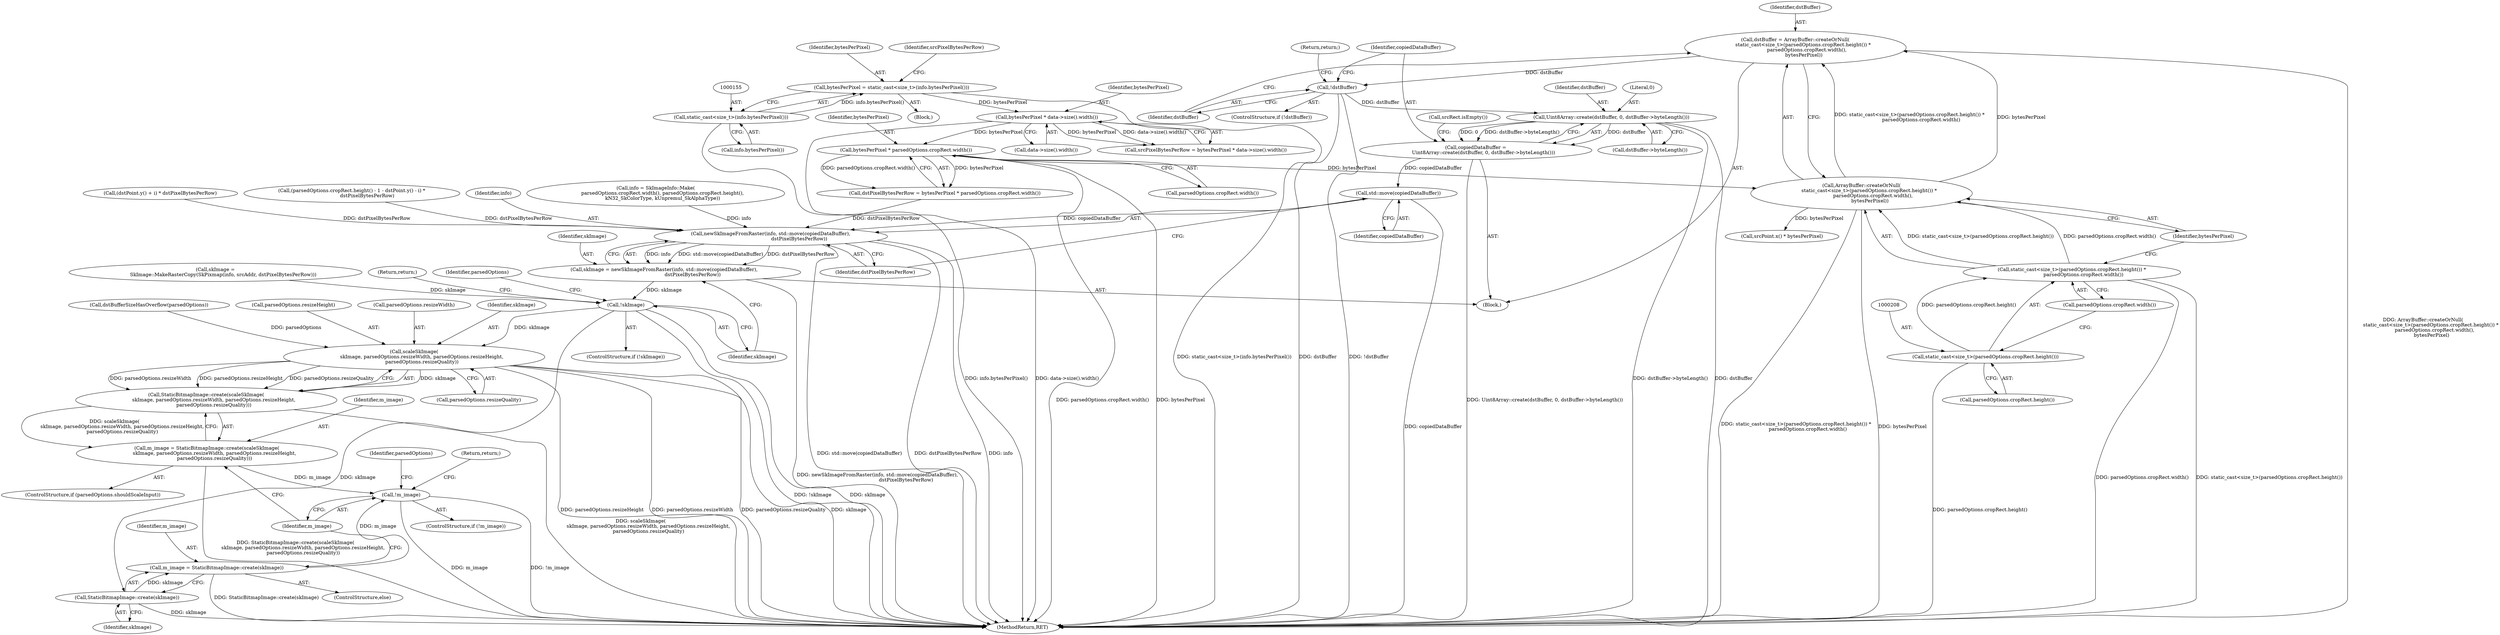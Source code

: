 digraph "0_Chrome_d59a4441697f6253e7dc3f7ae5caad6e5fd2c778@API" {
"1000203" [label="(Call,dstBuffer = ArrayBuffer::createOrNull(\n          static_cast<size_t>(parsedOptions.cropRect.height()) *\n               parsedOptions.cropRect.width(),\n           bytesPerPixel))"];
"1000205" [label="(Call,ArrayBuffer::createOrNull(\n          static_cast<size_t>(parsedOptions.cropRect.height()) *\n               parsedOptions.cropRect.width(),\n           bytesPerPixel))"];
"1000206" [label="(Call,static_cast<size_t>(parsedOptions.cropRect.height()) *\n               parsedOptions.cropRect.width())"];
"1000207" [label="(Call,static_cast<size_t>(parsedOptions.cropRect.height()))"];
"1000166" [label="(Call,bytesPerPixel * parsedOptions.cropRect.width())"];
"1000160" [label="(Call,bytesPerPixel * data->size().width())"];
"1000152" [label="(Call,bytesPerPixel = static_cast<size_t>(info.bytesPerPixel()))"];
"1000154" [label="(Call,static_cast<size_t>(info.bytesPerPixel()))"];
"1000213" [label="(Call,!dstBuffer)"];
"1000219" [label="(Call,Uint8Array::create(dstBuffer, 0, dstBuffer->byteLength()))"];
"1000217" [label="(Call,copiedDataBuffer =\n          Uint8Array::create(dstBuffer, 0, dstBuffer->byteLength()))"];
"1000436" [label="(Call,std::move(copiedDataBuffer))"];
"1000434" [label="(Call,newSkImageFromRaster(info, std::move(copiedDataBuffer),\n                                     dstPixelBytesPerRow))"];
"1000432" [label="(Call,skImage = newSkImageFromRaster(info, std::move(copiedDataBuffer),\n                                     dstPixelBytesPerRow))"];
"1000440" [label="(Call,!skImage)"];
"1000450" [label="(Call,scaleSkImage(\n          skImage, parsedOptions.resizeWidth, parsedOptions.resizeHeight,\n          parsedOptions.resizeQuality))"];
"1000449" [label="(Call,StaticBitmapImage::create(scaleSkImage(\n          skImage, parsedOptions.resizeWidth, parsedOptions.resizeHeight,\n          parsedOptions.resizeQuality)))"];
"1000447" [label="(Call,m_image = StaticBitmapImage::create(scaleSkImage(\n          skImage, parsedOptions.resizeWidth, parsedOptions.resizeHeight,\n          parsedOptions.resizeQuality)))"];
"1000467" [label="(Call,!m_image)"];
"1000464" [label="(Call,StaticBitmapImage::create(skImage))"];
"1000462" [label="(Call,m_image = StaticBitmapImage::create(skImage))"];
"1000166" [label="(Call,bytesPerPixel * parsedOptions.cropRect.width())"];
"1000160" [label="(Call,bytesPerPixel * data->size().width())"];
"1000217" [label="(Call,copiedDataBuffer =\n          Uint8Array::create(dstBuffer, 0, dstBuffer->byteLength()))"];
"1000119" [label="(Call,dstBufferSizeHasOverflow(parsedOptions))"];
"1000219" [label="(Call,Uint8Array::create(dstBuffer, 0, dstBuffer->byteLength()))"];
"1000138" [label="(Block,)"];
"1000158" [label="(Call,srcPixelBytesPerRow = bytesPerPixel * data->size().width())"];
"1000156" [label="(Call,info.bytesPerPixel())"];
"1000461" [label="(ControlStructure,else)"];
"1000225" [label="(Call,srcRect.isEmpty())"];
"1000326" [label="(Call,(parsedOptions.cropRect.height() - 1 - dstPoint.y() - i) *\n                    dstPixelBytesPerRow)"];
"1000161" [label="(Identifier,bytesPerPixel)"];
"1000215" [label="(Return,return;)"];
"1000433" [label="(Identifier,skImage)"];
"1000201" [label="(Block,)"];
"1000162" [label="(Call,data->size().width())"];
"1000448" [label="(Identifier,m_image)"];
"1000213" [label="(Call,!dstBuffer)"];
"1000465" [label="(Identifier,skImage)"];
"1000204" [label="(Identifier,dstBuffer)"];
"1000214" [label="(Identifier,dstBuffer)"];
"1000435" [label="(Identifier,info)"];
"1000203" [label="(Call,dstBuffer = ArrayBuffer::createOrNull(\n          static_cast<size_t>(parsedOptions.cropRect.height()) *\n               parsedOptions.cropRect.width(),\n           bytesPerPixel))"];
"1000211" [label="(Identifier,bytesPerPixel)"];
"1000209" [label="(Call,parsedOptions.cropRect.height())"];
"1000447" [label="(Call,m_image = StaticBitmapImage::create(scaleSkImage(\n          skImage, parsedOptions.resizeWidth, parsedOptions.resizeHeight,\n          parsedOptions.resizeQuality)))"];
"1000437" [label="(Identifier,copiedDataBuffer)"];
"1000450" [label="(Call,scaleSkImage(\n          skImage, parsedOptions.resizeWidth, parsedOptions.resizeHeight,\n          parsedOptions.resizeQuality))"];
"1000168" [label="(Call,parsedOptions.cropRect.width())"];
"1000458" [label="(Call,parsedOptions.resizeQuality)"];
"1000445" [label="(Identifier,parsedOptions)"];
"1000154" [label="(Call,static_cast<size_t>(info.bytesPerPixel()))"];
"1000167" [label="(Identifier,bytesPerPixel)"];
"1000205" [label="(Call,ArrayBuffer::createOrNull(\n          static_cast<size_t>(parsedOptions.cropRect.height()) *\n               parsedOptions.cropRect.width(),\n           bytesPerPixel))"];
"1000439" [label="(ControlStructure,if (!skImage))"];
"1000206" [label="(Call,static_cast<size_t>(parsedOptions.cropRect.height()) *\n               parsedOptions.cropRect.width())"];
"1000159" [label="(Identifier,srcPixelBytesPerRow)"];
"1000464" [label="(Call,StaticBitmapImage::create(skImage))"];
"1000440" [label="(Call,!skImage)"];
"1000443" [label="(ControlStructure,if (parsedOptions.shouldScaleInput))"];
"1000210" [label="(Call,parsedOptions.cropRect.width())"];
"1000468" [label="(Identifier,m_image)"];
"1000466" [label="(ControlStructure,if (!m_image))"];
"1000472" [label="(Identifier,parsedOptions)"];
"1000164" [label="(Call,dstPixelBytesPerRow = bytesPerPixel * parsedOptions.cropRect.width())"];
"1000432" [label="(Call,skImage = newSkImageFromRaster(info, std::move(copiedDataBuffer),\n                                     dstPixelBytesPerRow))"];
"1000307" [label="(Call,srcPoint.x() * bytesPerPixel)"];
"1000469" [label="(Return,return;)"];
"1000222" [label="(Call,dstBuffer->byteLength())"];
"1000462" [label="(Call,m_image = StaticBitmapImage::create(skImage))"];
"1000467" [label="(Call,!m_image)"];
"1000186" [label="(Call,skImage =\n          SkImage::MakeRasterCopy(SkPixmap(info, srcAddr, dstPixelBytesPerRow)))"];
"1000220" [label="(Identifier,dstBuffer)"];
"1000153" [label="(Identifier,bytesPerPixel)"];
"1000218" [label="(Identifier,copiedDataBuffer)"];
"1000442" [label="(Return,return;)"];
"1000455" [label="(Call,parsedOptions.resizeHeight)"];
"1000452" [label="(Call,parsedOptions.resizeWidth)"];
"1000463" [label="(Identifier,m_image)"];
"1000438" [label="(Identifier,dstPixelBytesPerRow)"];
"1000212" [label="(ControlStructure,if (!dstBuffer))"];
"1000152" [label="(Call,bytesPerPixel = static_cast<size_t>(info.bytesPerPixel()))"];
"1000221" [label="(Literal,0)"];
"1000436" [label="(Call,std::move(copiedDataBuffer))"];
"1000207" [label="(Call,static_cast<size_t>(parsedOptions.cropRect.height()))"];
"1000434" [label="(Call,newSkImageFromRaster(info, std::move(copiedDataBuffer),\n                                     dstPixelBytesPerRow))"];
"1000594" [label="(MethodReturn,RET)"];
"1000144" [label="(Call,info = SkImageInfo::Make(\n         parsedOptions.cropRect.width(), parsedOptions.cropRect.height(),\n         kN32_SkColorType, kUnpremul_SkAlphaType))"];
"1000449" [label="(Call,StaticBitmapImage::create(scaleSkImage(\n          skImage, parsedOptions.resizeWidth, parsedOptions.resizeHeight,\n          parsedOptions.resizeQuality)))"];
"1000441" [label="(Identifier,skImage)"];
"1000342" [label="(Call,(dstPoint.y() + i) * dstPixelBytesPerRow)"];
"1000451" [label="(Identifier,skImage)"];
"1000203" -> "1000201"  [label="AST: "];
"1000203" -> "1000205"  [label="CFG: "];
"1000204" -> "1000203"  [label="AST: "];
"1000205" -> "1000203"  [label="AST: "];
"1000214" -> "1000203"  [label="CFG: "];
"1000203" -> "1000594"  [label="DDG: ArrayBuffer::createOrNull(\n          static_cast<size_t>(parsedOptions.cropRect.height()) *\n               parsedOptions.cropRect.width(),\n           bytesPerPixel)"];
"1000205" -> "1000203"  [label="DDG: static_cast<size_t>(parsedOptions.cropRect.height()) *\n               parsedOptions.cropRect.width()"];
"1000205" -> "1000203"  [label="DDG: bytesPerPixel"];
"1000203" -> "1000213"  [label="DDG: dstBuffer"];
"1000205" -> "1000211"  [label="CFG: "];
"1000206" -> "1000205"  [label="AST: "];
"1000211" -> "1000205"  [label="AST: "];
"1000205" -> "1000594"  [label="DDG: static_cast<size_t>(parsedOptions.cropRect.height()) *\n               parsedOptions.cropRect.width()"];
"1000205" -> "1000594"  [label="DDG: bytesPerPixel"];
"1000206" -> "1000205"  [label="DDG: static_cast<size_t>(parsedOptions.cropRect.height())"];
"1000206" -> "1000205"  [label="DDG: parsedOptions.cropRect.width()"];
"1000166" -> "1000205"  [label="DDG: bytesPerPixel"];
"1000205" -> "1000307"  [label="DDG: bytesPerPixel"];
"1000206" -> "1000210"  [label="CFG: "];
"1000207" -> "1000206"  [label="AST: "];
"1000210" -> "1000206"  [label="AST: "];
"1000211" -> "1000206"  [label="CFG: "];
"1000206" -> "1000594"  [label="DDG: parsedOptions.cropRect.width()"];
"1000206" -> "1000594"  [label="DDG: static_cast<size_t>(parsedOptions.cropRect.height())"];
"1000207" -> "1000206"  [label="DDG: parsedOptions.cropRect.height()"];
"1000207" -> "1000209"  [label="CFG: "];
"1000208" -> "1000207"  [label="AST: "];
"1000209" -> "1000207"  [label="AST: "];
"1000210" -> "1000207"  [label="CFG: "];
"1000207" -> "1000594"  [label="DDG: parsedOptions.cropRect.height()"];
"1000166" -> "1000164"  [label="AST: "];
"1000166" -> "1000168"  [label="CFG: "];
"1000167" -> "1000166"  [label="AST: "];
"1000168" -> "1000166"  [label="AST: "];
"1000164" -> "1000166"  [label="CFG: "];
"1000166" -> "1000594"  [label="DDG: parsedOptions.cropRect.width()"];
"1000166" -> "1000594"  [label="DDG: bytesPerPixel"];
"1000166" -> "1000164"  [label="DDG: bytesPerPixel"];
"1000166" -> "1000164"  [label="DDG: parsedOptions.cropRect.width()"];
"1000160" -> "1000166"  [label="DDG: bytesPerPixel"];
"1000160" -> "1000158"  [label="AST: "];
"1000160" -> "1000162"  [label="CFG: "];
"1000161" -> "1000160"  [label="AST: "];
"1000162" -> "1000160"  [label="AST: "];
"1000158" -> "1000160"  [label="CFG: "];
"1000160" -> "1000594"  [label="DDG: data->size().width()"];
"1000160" -> "1000158"  [label="DDG: bytesPerPixel"];
"1000160" -> "1000158"  [label="DDG: data->size().width()"];
"1000152" -> "1000160"  [label="DDG: bytesPerPixel"];
"1000152" -> "1000138"  [label="AST: "];
"1000152" -> "1000154"  [label="CFG: "];
"1000153" -> "1000152"  [label="AST: "];
"1000154" -> "1000152"  [label="AST: "];
"1000159" -> "1000152"  [label="CFG: "];
"1000152" -> "1000594"  [label="DDG: static_cast<size_t>(info.bytesPerPixel())"];
"1000154" -> "1000152"  [label="DDG: info.bytesPerPixel()"];
"1000154" -> "1000156"  [label="CFG: "];
"1000155" -> "1000154"  [label="AST: "];
"1000156" -> "1000154"  [label="AST: "];
"1000154" -> "1000594"  [label="DDG: info.bytesPerPixel()"];
"1000213" -> "1000212"  [label="AST: "];
"1000213" -> "1000214"  [label="CFG: "];
"1000214" -> "1000213"  [label="AST: "];
"1000215" -> "1000213"  [label="CFG: "];
"1000218" -> "1000213"  [label="CFG: "];
"1000213" -> "1000594"  [label="DDG: dstBuffer"];
"1000213" -> "1000594"  [label="DDG: !dstBuffer"];
"1000213" -> "1000219"  [label="DDG: dstBuffer"];
"1000219" -> "1000217"  [label="AST: "];
"1000219" -> "1000222"  [label="CFG: "];
"1000220" -> "1000219"  [label="AST: "];
"1000221" -> "1000219"  [label="AST: "];
"1000222" -> "1000219"  [label="AST: "];
"1000217" -> "1000219"  [label="CFG: "];
"1000219" -> "1000594"  [label="DDG: dstBuffer->byteLength()"];
"1000219" -> "1000594"  [label="DDG: dstBuffer"];
"1000219" -> "1000217"  [label="DDG: dstBuffer"];
"1000219" -> "1000217"  [label="DDG: 0"];
"1000219" -> "1000217"  [label="DDG: dstBuffer->byteLength()"];
"1000217" -> "1000201"  [label="AST: "];
"1000218" -> "1000217"  [label="AST: "];
"1000225" -> "1000217"  [label="CFG: "];
"1000217" -> "1000594"  [label="DDG: Uint8Array::create(dstBuffer, 0, dstBuffer->byteLength())"];
"1000217" -> "1000436"  [label="DDG: copiedDataBuffer"];
"1000436" -> "1000434"  [label="AST: "];
"1000436" -> "1000437"  [label="CFG: "];
"1000437" -> "1000436"  [label="AST: "];
"1000438" -> "1000436"  [label="CFG: "];
"1000436" -> "1000594"  [label="DDG: copiedDataBuffer"];
"1000436" -> "1000434"  [label="DDG: copiedDataBuffer"];
"1000434" -> "1000432"  [label="AST: "];
"1000434" -> "1000438"  [label="CFG: "];
"1000435" -> "1000434"  [label="AST: "];
"1000438" -> "1000434"  [label="AST: "];
"1000432" -> "1000434"  [label="CFG: "];
"1000434" -> "1000594"  [label="DDG: std::move(copiedDataBuffer)"];
"1000434" -> "1000594"  [label="DDG: dstPixelBytesPerRow"];
"1000434" -> "1000594"  [label="DDG: info"];
"1000434" -> "1000432"  [label="DDG: info"];
"1000434" -> "1000432"  [label="DDG: std::move(copiedDataBuffer)"];
"1000434" -> "1000432"  [label="DDG: dstPixelBytesPerRow"];
"1000144" -> "1000434"  [label="DDG: info"];
"1000326" -> "1000434"  [label="DDG: dstPixelBytesPerRow"];
"1000342" -> "1000434"  [label="DDG: dstPixelBytesPerRow"];
"1000164" -> "1000434"  [label="DDG: dstPixelBytesPerRow"];
"1000432" -> "1000201"  [label="AST: "];
"1000433" -> "1000432"  [label="AST: "];
"1000441" -> "1000432"  [label="CFG: "];
"1000432" -> "1000594"  [label="DDG: newSkImageFromRaster(info, std::move(copiedDataBuffer),\n                                     dstPixelBytesPerRow)"];
"1000432" -> "1000440"  [label="DDG: skImage"];
"1000440" -> "1000439"  [label="AST: "];
"1000440" -> "1000441"  [label="CFG: "];
"1000441" -> "1000440"  [label="AST: "];
"1000442" -> "1000440"  [label="CFG: "];
"1000445" -> "1000440"  [label="CFG: "];
"1000440" -> "1000594"  [label="DDG: !skImage"];
"1000440" -> "1000594"  [label="DDG: skImage"];
"1000186" -> "1000440"  [label="DDG: skImage"];
"1000440" -> "1000450"  [label="DDG: skImage"];
"1000440" -> "1000464"  [label="DDG: skImage"];
"1000450" -> "1000449"  [label="AST: "];
"1000450" -> "1000458"  [label="CFG: "];
"1000451" -> "1000450"  [label="AST: "];
"1000452" -> "1000450"  [label="AST: "];
"1000455" -> "1000450"  [label="AST: "];
"1000458" -> "1000450"  [label="AST: "];
"1000449" -> "1000450"  [label="CFG: "];
"1000450" -> "1000594"  [label="DDG: parsedOptions.resizeHeight"];
"1000450" -> "1000594"  [label="DDG: parsedOptions.resizeWidth"];
"1000450" -> "1000594"  [label="DDG: parsedOptions.resizeQuality"];
"1000450" -> "1000594"  [label="DDG: skImage"];
"1000450" -> "1000449"  [label="DDG: skImage"];
"1000450" -> "1000449"  [label="DDG: parsedOptions.resizeWidth"];
"1000450" -> "1000449"  [label="DDG: parsedOptions.resizeHeight"];
"1000450" -> "1000449"  [label="DDG: parsedOptions.resizeQuality"];
"1000119" -> "1000450"  [label="DDG: parsedOptions"];
"1000449" -> "1000447"  [label="AST: "];
"1000447" -> "1000449"  [label="CFG: "];
"1000449" -> "1000594"  [label="DDG: scaleSkImage(\n          skImage, parsedOptions.resizeWidth, parsedOptions.resizeHeight,\n          parsedOptions.resizeQuality)"];
"1000449" -> "1000447"  [label="DDG: scaleSkImage(\n          skImage, parsedOptions.resizeWidth, parsedOptions.resizeHeight,\n          parsedOptions.resizeQuality)"];
"1000447" -> "1000443"  [label="AST: "];
"1000448" -> "1000447"  [label="AST: "];
"1000468" -> "1000447"  [label="CFG: "];
"1000447" -> "1000594"  [label="DDG: StaticBitmapImage::create(scaleSkImage(\n          skImage, parsedOptions.resizeWidth, parsedOptions.resizeHeight,\n          parsedOptions.resizeQuality))"];
"1000447" -> "1000467"  [label="DDG: m_image"];
"1000467" -> "1000466"  [label="AST: "];
"1000467" -> "1000468"  [label="CFG: "];
"1000468" -> "1000467"  [label="AST: "];
"1000469" -> "1000467"  [label="CFG: "];
"1000472" -> "1000467"  [label="CFG: "];
"1000467" -> "1000594"  [label="DDG: m_image"];
"1000467" -> "1000594"  [label="DDG: !m_image"];
"1000462" -> "1000467"  [label="DDG: m_image"];
"1000464" -> "1000462"  [label="AST: "];
"1000464" -> "1000465"  [label="CFG: "];
"1000465" -> "1000464"  [label="AST: "];
"1000462" -> "1000464"  [label="CFG: "];
"1000464" -> "1000594"  [label="DDG: skImage"];
"1000464" -> "1000462"  [label="DDG: skImage"];
"1000462" -> "1000461"  [label="AST: "];
"1000463" -> "1000462"  [label="AST: "];
"1000468" -> "1000462"  [label="CFG: "];
"1000462" -> "1000594"  [label="DDG: StaticBitmapImage::create(skImage)"];
}
